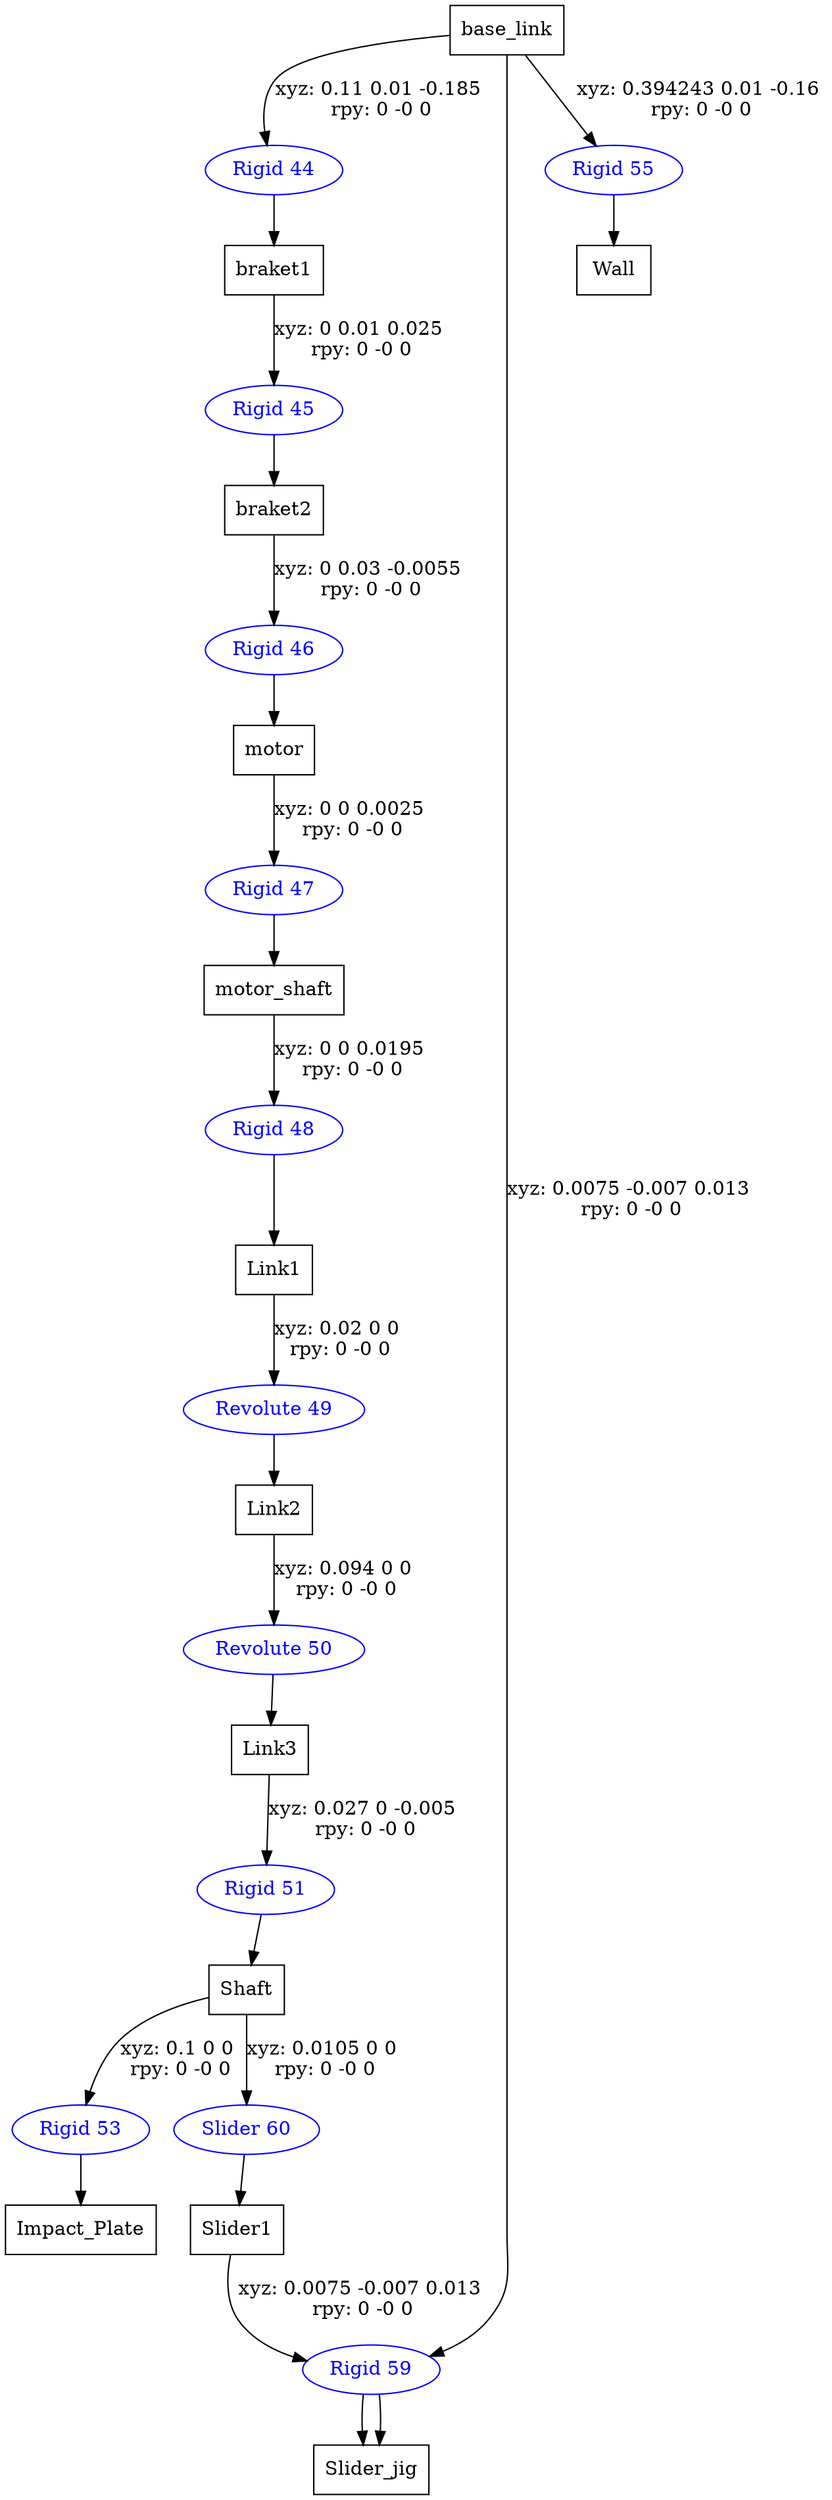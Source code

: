 digraph G {
node [shape=box];
"base_link" [label="base_link"];
"braket1" [label="braket1"];
"braket2" [label="braket2"];
"motor" [label="motor"];
"motor_shaft" [label="motor_shaft"];
"Link1" [label="Link1"];
"Link2" [label="Link2"];
"Link3" [label="Link3"];
"Shaft" [label="Shaft"];
"Impact_Plate" [label="Impact_Plate"];
"Slider1" [label="Slider1"];
"Slider_jig" [label="Slider_jig"];
"Slider_jig" [label="Slider_jig"];
"Wall" [label="Wall"];
node [shape=ellipse, color=blue, fontcolor=blue];
"base_link" -> "Rigid 44" [label="xyz: 0.11 0.01 -0.185 \nrpy: 0 -0 0"]
"Rigid 44" -> "braket1"
"braket1" -> "Rigid 45" [label="xyz: 0 0.01 0.025 \nrpy: 0 -0 0"]
"Rigid 45" -> "braket2"
"braket2" -> "Rigid 46" [label="xyz: 0 0.03 -0.0055 \nrpy: 0 -0 0"]
"Rigid 46" -> "motor"
"motor" -> "Rigid 47" [label="xyz: 0 0 0.0025 \nrpy: 0 -0 0"]
"Rigid 47" -> "motor_shaft"
"motor_shaft" -> "Rigid 48" [label="xyz: 0 0 0.0195 \nrpy: 0 -0 0"]
"Rigid 48" -> "Link1"
"Link1" -> "Revolute 49" [label="xyz: 0.02 0 0 \nrpy: 0 -0 0"]
"Revolute 49" -> "Link2"
"Link2" -> "Revolute 50" [label="xyz: 0.094 0 0 \nrpy: 0 -0 0"]
"Revolute 50" -> "Link3"
"Link3" -> "Rigid 51" [label="xyz: 0.027 0 -0.005 \nrpy: 0 -0 0"]
"Rigid 51" -> "Shaft"
"Shaft" -> "Rigid 53" [label="xyz: 0.1 0 0 \nrpy: 0 -0 0"]
"Rigid 53" -> "Impact_Plate"
"Shaft" -> "Slider 60" [label="xyz: 0.0105 0 0 \nrpy: 0 -0 0"]
"Slider 60" -> "Slider1"
"Slider1" -> "Rigid 59" [label="xyz: 0.0075 -0.007 0.013 \nrpy: 0 -0 0"]
"Rigid 59" -> "Slider_jig"
"base_link" -> "Rigid 59" [label="xyz: 0.0075 -0.007 0.013 \nrpy: 0 -0 0"]
"Rigid 59" -> "Slider_jig"
"base_link" -> "Rigid 55" [label="xyz: 0.394243 0.01 -0.16 \nrpy: 0 -0 0"]
"Rigid 55" -> "Wall"
}
